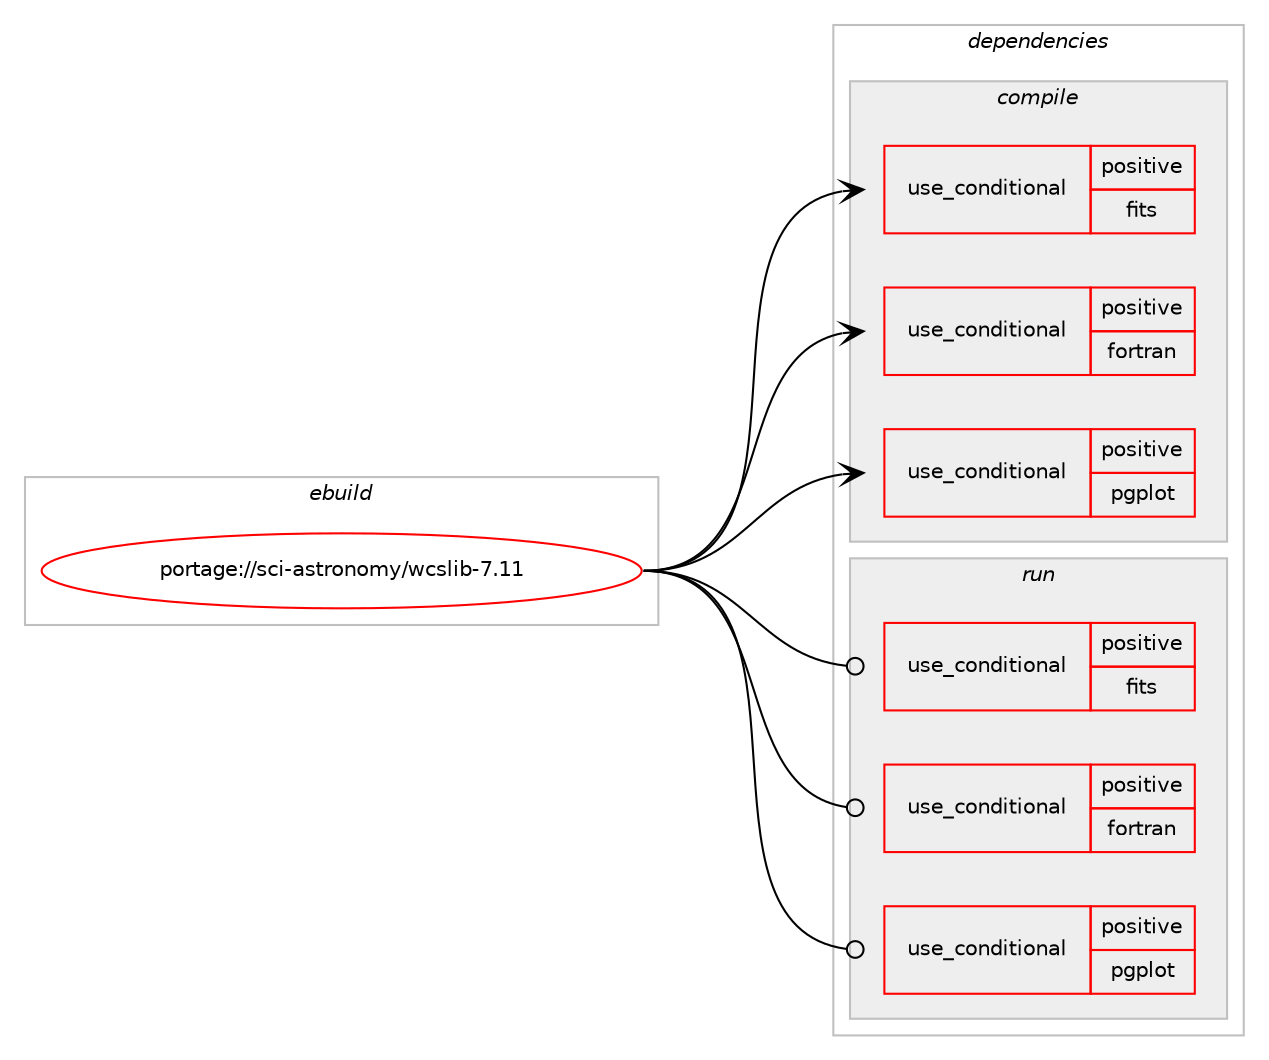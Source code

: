digraph prolog {

# *************
# Graph options
# *************

newrank=true;
concentrate=true;
compound=true;
graph [rankdir=LR,fontname=Helvetica,fontsize=10,ranksep=1.5];#, ranksep=2.5, nodesep=0.2];
edge  [arrowhead=vee];
node  [fontname=Helvetica,fontsize=10];

# **********
# The ebuild
# **********

subgraph cluster_leftcol {
color=gray;
rank=same;
label=<<i>ebuild</i>>;
id [label="portage://sci-astronomy/wcslib-7.11", color=red, width=4, href="../sci-astronomy/wcslib-7.11.svg"];
}

# ****************
# The dependencies
# ****************

subgraph cluster_midcol {
color=gray;
label=<<i>dependencies</i>>;
subgraph cluster_compile {
fillcolor="#eeeeee";
style=filled;
label=<<i>compile</i>>;
subgraph cond6923 {
dependency9712 [label=<<TABLE BORDER="0" CELLBORDER="1" CELLSPACING="0" CELLPADDING="4"><TR><TD ROWSPAN="3" CELLPADDING="10">use_conditional</TD></TR><TR><TD>positive</TD></TR><TR><TD>fits</TD></TR></TABLE>>, shape=none, color=red];
# *** BEGIN UNKNOWN DEPENDENCY TYPE (TODO) ***
# dependency9712 -> package_dependency(portage://sci-astronomy/wcslib-7.11,install,no,sci-libs,cfitsio,none,[,,],[slot(0),equal],[])
# *** END UNKNOWN DEPENDENCY TYPE (TODO) ***

}
id:e -> dependency9712:w [weight=20,style="solid",arrowhead="vee"];
subgraph cond6924 {
dependency9713 [label=<<TABLE BORDER="0" CELLBORDER="1" CELLSPACING="0" CELLPADDING="4"><TR><TD ROWSPAN="3" CELLPADDING="10">use_conditional</TD></TR><TR><TD>positive</TD></TR><TR><TD>fortran</TD></TR></TABLE>>, shape=none, color=red];
# *** BEGIN UNKNOWN DEPENDENCY TYPE (TODO) ***
# dependency9713 -> package_dependency(portage://sci-astronomy/wcslib-7.11,install,no,virtual,fortran,none,[,,],[],[])
# *** END UNKNOWN DEPENDENCY TYPE (TODO) ***

}
id:e -> dependency9713:w [weight=20,style="solid",arrowhead="vee"];
subgraph cond6925 {
dependency9714 [label=<<TABLE BORDER="0" CELLBORDER="1" CELLSPACING="0" CELLPADDING="4"><TR><TD ROWSPAN="3" CELLPADDING="10">use_conditional</TD></TR><TR><TD>positive</TD></TR><TR><TD>pgplot</TD></TR></TABLE>>, shape=none, color=red];
# *** BEGIN UNKNOWN DEPENDENCY TYPE (TODO) ***
# dependency9714 -> package_dependency(portage://sci-astronomy/wcslib-7.11,install,no,sci-libs,pgplot,none,[,,],[slot(0),equal],[])
# *** END UNKNOWN DEPENDENCY TYPE (TODO) ***

}
id:e -> dependency9714:w [weight=20,style="solid",arrowhead="vee"];
}
subgraph cluster_compileandrun {
fillcolor="#eeeeee";
style=filled;
label=<<i>compile and run</i>>;
}
subgraph cluster_run {
fillcolor="#eeeeee";
style=filled;
label=<<i>run</i>>;
subgraph cond6926 {
dependency9715 [label=<<TABLE BORDER="0" CELLBORDER="1" CELLSPACING="0" CELLPADDING="4"><TR><TD ROWSPAN="3" CELLPADDING="10">use_conditional</TD></TR><TR><TD>positive</TD></TR><TR><TD>fits</TD></TR></TABLE>>, shape=none, color=red];
# *** BEGIN UNKNOWN DEPENDENCY TYPE (TODO) ***
# dependency9715 -> package_dependency(portage://sci-astronomy/wcslib-7.11,run,no,sci-libs,cfitsio,none,[,,],[slot(0),equal],[])
# *** END UNKNOWN DEPENDENCY TYPE (TODO) ***

}
id:e -> dependency9715:w [weight=20,style="solid",arrowhead="odot"];
subgraph cond6927 {
dependency9716 [label=<<TABLE BORDER="0" CELLBORDER="1" CELLSPACING="0" CELLPADDING="4"><TR><TD ROWSPAN="3" CELLPADDING="10">use_conditional</TD></TR><TR><TD>positive</TD></TR><TR><TD>fortran</TD></TR></TABLE>>, shape=none, color=red];
# *** BEGIN UNKNOWN DEPENDENCY TYPE (TODO) ***
# dependency9716 -> package_dependency(portage://sci-astronomy/wcslib-7.11,run,no,virtual,fortran,none,[,,],[],[])
# *** END UNKNOWN DEPENDENCY TYPE (TODO) ***

}
id:e -> dependency9716:w [weight=20,style="solid",arrowhead="odot"];
subgraph cond6928 {
dependency9717 [label=<<TABLE BORDER="0" CELLBORDER="1" CELLSPACING="0" CELLPADDING="4"><TR><TD ROWSPAN="3" CELLPADDING="10">use_conditional</TD></TR><TR><TD>positive</TD></TR><TR><TD>pgplot</TD></TR></TABLE>>, shape=none, color=red];
# *** BEGIN UNKNOWN DEPENDENCY TYPE (TODO) ***
# dependency9717 -> package_dependency(portage://sci-astronomy/wcslib-7.11,run,no,sci-libs,pgplot,none,[,,],[slot(0),equal],[])
# *** END UNKNOWN DEPENDENCY TYPE (TODO) ***

}
id:e -> dependency9717:w [weight=20,style="solid",arrowhead="odot"];
}
}

# **************
# The candidates
# **************

subgraph cluster_choices {
rank=same;
color=gray;
label=<<i>candidates</i>>;

}

}
